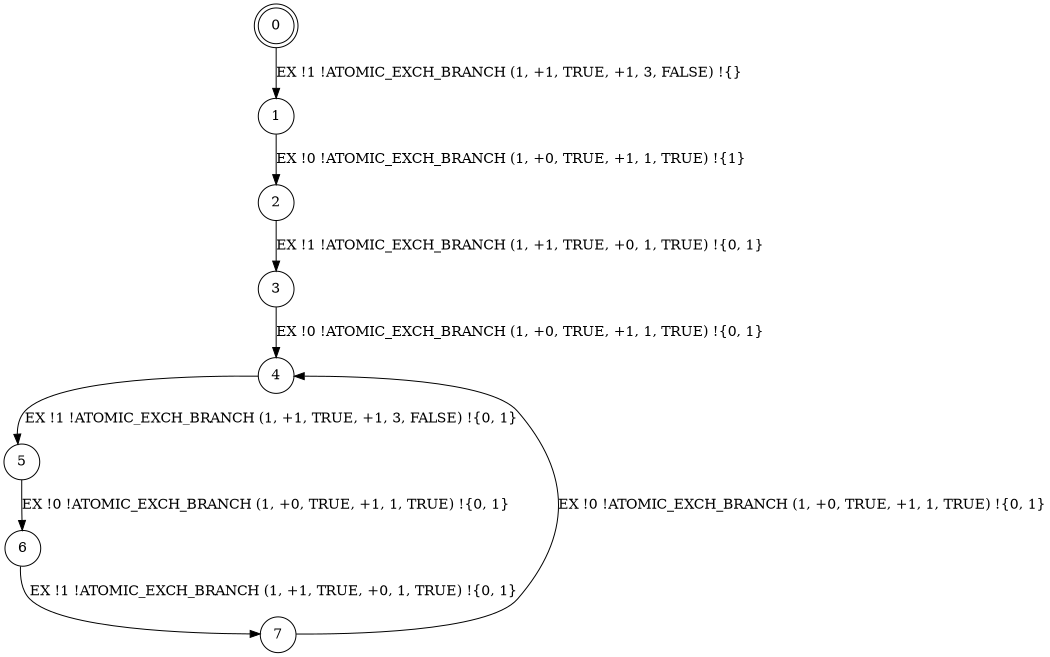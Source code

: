 digraph BCG {
size = "7, 10.5";
center = TRUE;
node [shape = circle];
0 [peripheries = 2];
0 -> 1 [label = "EX !1 !ATOMIC_EXCH_BRANCH (1, +1, TRUE, +1, 3, FALSE) !{}"];
1 -> 2 [label = "EX !0 !ATOMIC_EXCH_BRANCH (1, +0, TRUE, +1, 1, TRUE) !{1}"];
2 -> 3 [label = "EX !1 !ATOMIC_EXCH_BRANCH (1, +1, TRUE, +0, 1, TRUE) !{0, 1}"];
3 -> 4 [label = "EX !0 !ATOMIC_EXCH_BRANCH (1, +0, TRUE, +1, 1, TRUE) !{0, 1}"];
4 -> 5 [label = "EX !1 !ATOMIC_EXCH_BRANCH (1, +1, TRUE, +1, 3, FALSE) !{0, 1}"];
5 -> 6 [label = "EX !0 !ATOMIC_EXCH_BRANCH (1, +0, TRUE, +1, 1, TRUE) !{0, 1}"];
6 -> 7 [label = "EX !1 !ATOMIC_EXCH_BRANCH (1, +1, TRUE, +0, 1, TRUE) !{0, 1}"];
7 -> 4 [label = "EX !0 !ATOMIC_EXCH_BRANCH (1, +0, TRUE, +1, 1, TRUE) !{0, 1}"];
}
